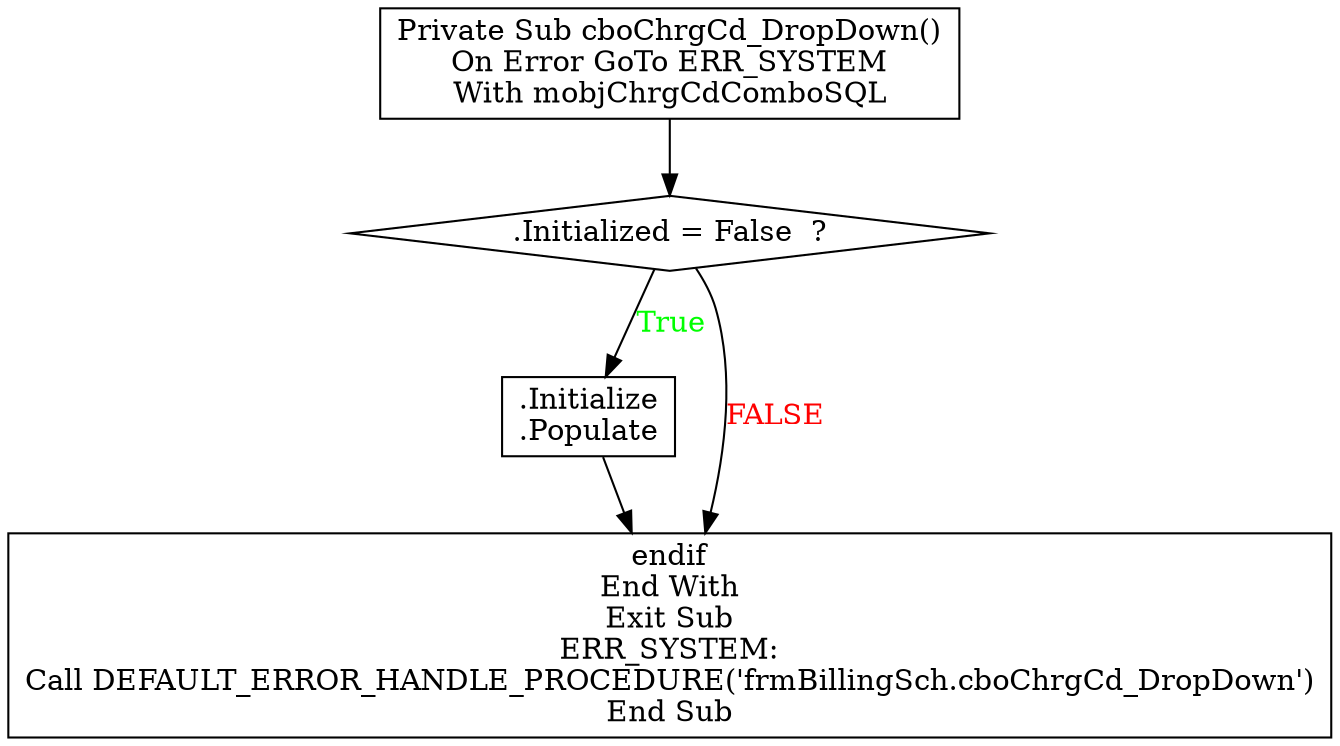 digraph G{
Node_1 [ label ="Private Sub cboChrgCd_DropDown()\nOn Error GoTo ERR_SYSTEM\nWith mobjChrgCdComboSQL",shape="box"];
Node_2 [ label =".Initialized = False  ?",shape="diamond"];
Node_3 [ label =".Initialize\n.Populate",shape="box"];
Node_4 [ label ="endif\nEnd With\nExit Sub\nERR_SYSTEM:\nCall DEFAULT_ERROR_HANDLE_PROCEDURE('frmBillingSch.cboChrgCd_DropDown')\nEnd Sub",shape="box"];
Node_2 -> Node_3 [label="True",fontcolor="GREEN"];
Node_1 -> Node_2;
Node_2 -> Node_4 [label="FALSE",fontcolor="RED"];
Node_3 -> Node_4;
}
